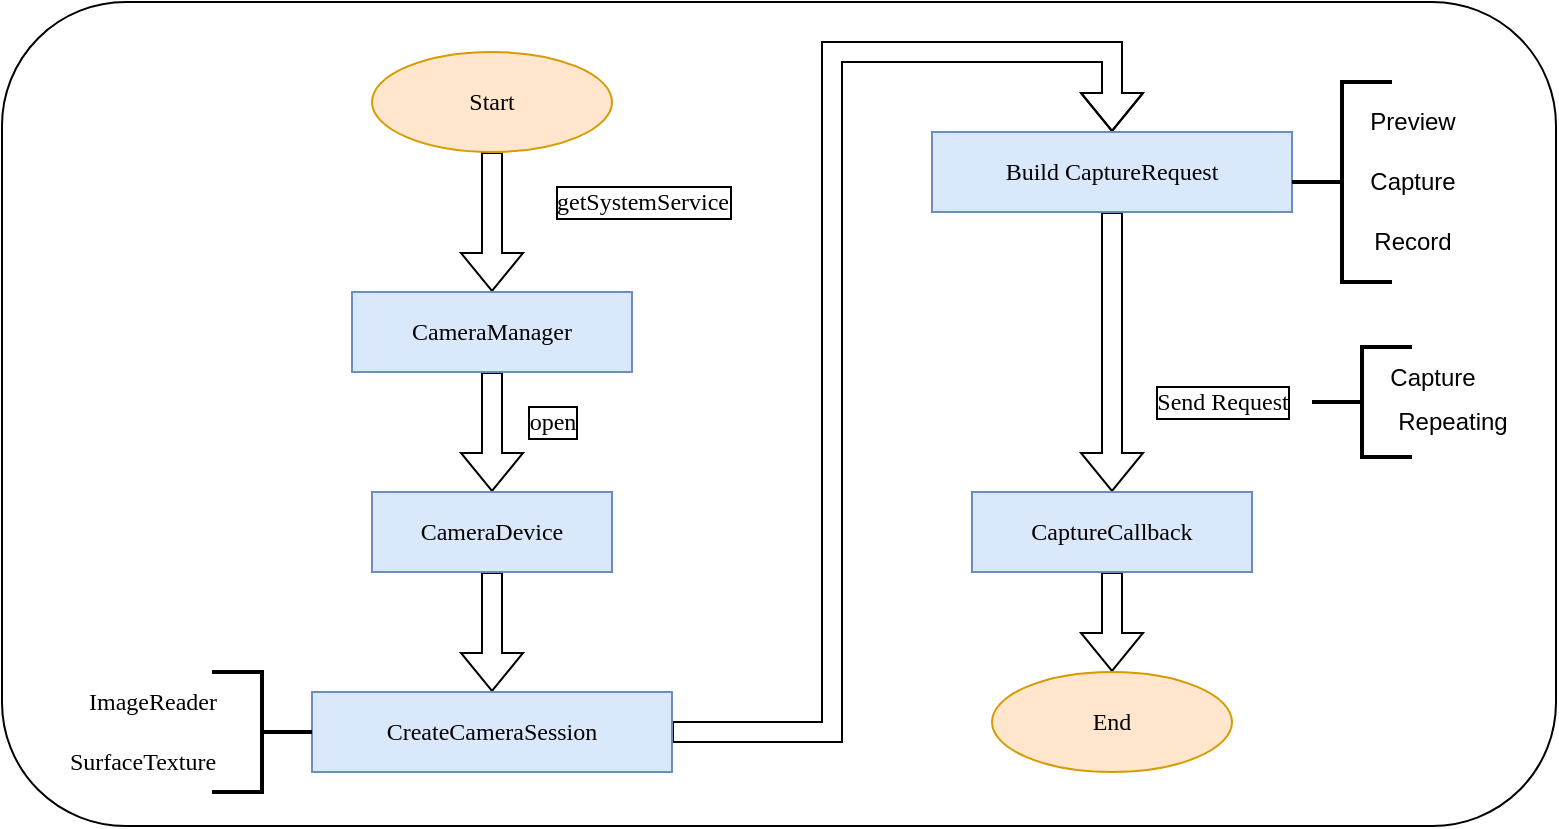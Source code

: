 <mxfile version="21.3.2" type="github">
  <diagram name="第 1 页" id="6-GciFRwSKA-PsZMYHV3">
    <mxGraphModel dx="1311" dy="74" grid="0" gridSize="10" guides="1" tooltips="1" connect="1" arrows="1" fold="1" page="0" pageScale="1" pageWidth="827" pageHeight="1169" math="0" shadow="0">
      <root>
        <mxCell id="0" />
        <mxCell id="1" parent="0" />
        <mxCell id="O8v1P4nGRKo8pIatumZE-4" value="" style="edgeStyle=orthogonalEdgeStyle;rounded=0;orthogonalLoop=1;jettySize=auto;html=1;shape=flexArrow;fontFamily=Times New Roman;" parent="1" source="O8v1P4nGRKo8pIatumZE-2" target="O8v1P4nGRKo8pIatumZE-3" edge="1">
          <mxGeometry relative="1" as="geometry" />
        </mxCell>
        <mxCell id="O8v1P4nGRKo8pIatumZE-2" value="Start" style="ellipse;whiteSpace=wrap;html=1;fillColor=#ffe6cc;strokeColor=#d79b00;fontFamily=Times New Roman;" parent="1" vertex="1">
          <mxGeometry x="90" y="570" width="120" height="50" as="geometry" />
        </mxCell>
        <mxCell id="O8v1P4nGRKo8pIatumZE-6" value="" style="edgeStyle=orthogonalEdgeStyle;rounded=0;orthogonalLoop=1;jettySize=auto;html=1;shape=flexArrow;fontFamily=Times New Roman;" parent="1" source="O8v1P4nGRKo8pIatumZE-3" target="O8v1P4nGRKo8pIatumZE-5" edge="1">
          <mxGeometry relative="1" as="geometry" />
        </mxCell>
        <mxCell id="O8v1P4nGRKo8pIatumZE-3" value="CameraManager" style="whiteSpace=wrap;html=1;fillColor=#dae8fc;strokeColor=#6c8ebf;fontFamily=Times New Roman;" parent="1" vertex="1">
          <mxGeometry x="80" y="690" width="140" height="40" as="geometry" />
        </mxCell>
        <mxCell id="O8v1P4nGRKo8pIatumZE-8" value="" style="edgeStyle=orthogonalEdgeStyle;rounded=0;orthogonalLoop=1;jettySize=auto;html=1;shape=flexArrow;fontFamily=Times New Roman;" parent="1" source="O8v1P4nGRKo8pIatumZE-5" target="O8v1P4nGRKo8pIatumZE-7" edge="1">
          <mxGeometry relative="1" as="geometry" />
        </mxCell>
        <mxCell id="O8v1P4nGRKo8pIatumZE-5" value="CameraDevice" style="whiteSpace=wrap;html=1;fillColor=#dae8fc;strokeColor=#6c8ebf;fontFamily=Times New Roman;" parent="1" vertex="1">
          <mxGeometry x="90" y="790" width="120" height="40" as="geometry" />
        </mxCell>
        <mxCell id="O8v1P4nGRKo8pIatumZE-11" value="" style="edgeStyle=orthogonalEdgeStyle;rounded=0;orthogonalLoop=1;jettySize=auto;html=1;entryX=0.5;entryY=0;entryDx=0;entryDy=0;shape=flexArrow;fontFamily=Times New Roman;" parent="1" source="O8v1P4nGRKo8pIatumZE-7" target="O8v1P4nGRKo8pIatumZE-12" edge="1">
          <mxGeometry relative="1" as="geometry">
            <mxPoint x="310" y="560" as="targetPoint" />
            <Array as="points">
              <mxPoint x="320" y="910" />
              <mxPoint x="320" y="570" />
              <mxPoint x="460" y="570" />
            </Array>
          </mxGeometry>
        </mxCell>
        <mxCell id="O8v1P4nGRKo8pIatumZE-7" value="CreateCameraSession" style="whiteSpace=wrap;html=1;fillColor=#dae8fc;strokeColor=#6c8ebf;fontFamily=Times New Roman;" parent="1" vertex="1">
          <mxGeometry x="60" y="890" width="180" height="40" as="geometry" />
        </mxCell>
        <mxCell id="O8v1P4nGRKo8pIatumZE-14" value="" style="edgeStyle=orthogonalEdgeStyle;rounded=0;orthogonalLoop=1;jettySize=auto;html=1;shape=flexArrow;fontFamily=Times New Roman;" parent="1" source="O8v1P4nGRKo8pIatumZE-12" target="O8v1P4nGRKo8pIatumZE-13" edge="1">
          <mxGeometry relative="1" as="geometry" />
        </mxCell>
        <mxCell id="O8v1P4nGRKo8pIatumZE-12" value="Build CaptureRequest" style="whiteSpace=wrap;html=1;fillColor=#dae8fc;strokeColor=#6c8ebf;fontFamily=Times New Roman;" parent="1" vertex="1">
          <mxGeometry x="370" y="610" width="180" height="40" as="geometry" />
        </mxCell>
        <mxCell id="O8v1P4nGRKo8pIatumZE-16" value="" style="edgeStyle=orthogonalEdgeStyle;rounded=0;orthogonalLoop=1;jettySize=auto;html=1;shape=flexArrow;fontFamily=Times New Roman;" parent="1" source="O8v1P4nGRKo8pIatumZE-13" target="O8v1P4nGRKo8pIatumZE-15" edge="1">
          <mxGeometry relative="1" as="geometry" />
        </mxCell>
        <mxCell id="O8v1P4nGRKo8pIatumZE-13" value="CaptureCallback" style="whiteSpace=wrap;html=1;fillColor=#dae8fc;strokeColor=#6c8ebf;fontFamily=Times New Roman;" parent="1" vertex="1">
          <mxGeometry x="390" y="790" width="140" height="40" as="geometry" />
        </mxCell>
        <mxCell id="O8v1P4nGRKo8pIatumZE-15" value="End" style="ellipse;whiteSpace=wrap;html=1;fillColor=#ffe6cc;strokeColor=#d79b00;fontFamily=Times New Roman;" parent="1" vertex="1">
          <mxGeometry x="400" y="880" width="120" height="50" as="geometry" />
        </mxCell>
        <mxCell id="O8v1P4nGRKo8pIatumZE-17" value="getSystemService" style="text;html=1;align=center;verticalAlign=middle;resizable=0;points=[];autosize=1;strokeColor=none;fillColor=none;fontFamily=Times New Roman;labelBorderColor=#000000;" parent="1" vertex="1">
          <mxGeometry x="155" y="630" width="140" height="30" as="geometry" />
        </mxCell>
        <mxCell id="O8v1P4nGRKo8pIatumZE-18" value="open" style="text;html=1;align=center;verticalAlign=middle;resizable=0;points=[];autosize=1;strokeColor=none;fillColor=none;fontFamily=Times New Roman;labelBorderColor=#000000;" parent="1" vertex="1">
          <mxGeometry x="155" y="740" width="50" height="30" as="geometry" />
        </mxCell>
        <mxCell id="O8v1P4nGRKo8pIatumZE-20" value="" style="strokeWidth=2;html=1;shape=mxgraph.flowchart.annotation_2;align=left;labelPosition=right;pointerEvents=1;direction=west;fontFamily=Times New Roman;" parent="1" vertex="1">
          <mxGeometry x="10" y="880" width="50" height="60" as="geometry" />
        </mxCell>
        <mxCell id="O8v1P4nGRKo8pIatumZE-21" value="ImageReader" style="text;html=1;align=center;verticalAlign=middle;resizable=0;points=[];autosize=1;strokeColor=none;fillColor=none;fontFamily=Times New Roman;" parent="1" vertex="1">
          <mxGeometry x="-75" y="880" width="110" height="30" as="geometry" />
        </mxCell>
        <mxCell id="O8v1P4nGRKo8pIatumZE-22" value="SurfaceTexture" style="text;html=1;align=center;verticalAlign=middle;resizable=0;points=[];autosize=1;strokeColor=none;fillColor=none;fontFamily=Times New Roman;" parent="1" vertex="1">
          <mxGeometry x="-85" y="910" width="120" height="30" as="geometry" />
        </mxCell>
        <mxCell id="O8v1P4nGRKo8pIatumZE-23" value="" style="strokeWidth=2;html=1;shape=mxgraph.flowchart.annotation_2;align=left;labelPosition=right;pointerEvents=1;" parent="1" vertex="1">
          <mxGeometry x="550" y="585" width="50" height="100" as="geometry" />
        </mxCell>
        <mxCell id="O8v1P4nGRKo8pIatumZE-24" value="Preview" style="text;html=1;align=center;verticalAlign=middle;resizable=0;points=[];autosize=1;strokeColor=none;fillColor=none;" parent="1" vertex="1">
          <mxGeometry x="570" y="590" width="80" height="30" as="geometry" />
        </mxCell>
        <mxCell id="O8v1P4nGRKo8pIatumZE-25" value="Capture" style="text;html=1;align=center;verticalAlign=middle;resizable=0;points=[];autosize=1;strokeColor=none;fillColor=none;" parent="1" vertex="1">
          <mxGeometry x="570" y="620" width="80" height="30" as="geometry" />
        </mxCell>
        <mxCell id="O8v1P4nGRKo8pIatumZE-26" value="Record" style="text;html=1;align=center;verticalAlign=middle;resizable=0;points=[];autosize=1;strokeColor=none;fillColor=none;" parent="1" vertex="1">
          <mxGeometry x="570" y="650" width="80" height="30" as="geometry" />
        </mxCell>
        <mxCell id="O8v1P4nGRKo8pIatumZE-27" value="Send Request" style="text;html=1;align=center;verticalAlign=middle;resizable=0;points=[];autosize=1;strokeColor=none;fillColor=none;fontFamily=Times New Roman;labelBorderColor=#000000;labelBackgroundColor=default;" parent="1" vertex="1">
          <mxGeometry x="460" y="730" width="110" height="30" as="geometry" />
        </mxCell>
        <mxCell id="O8v1P4nGRKo8pIatumZE-28" value="" style="strokeWidth=2;html=1;shape=mxgraph.flowchart.annotation_2;align=left;labelPosition=right;pointerEvents=1;" parent="1" vertex="1">
          <mxGeometry x="560" y="717.5" width="50" height="55" as="geometry" />
        </mxCell>
        <mxCell id="O8v1P4nGRKo8pIatumZE-29" value="Capture" style="text;html=1;align=center;verticalAlign=middle;resizable=0;points=[];autosize=1;strokeColor=none;fillColor=none;" parent="1" vertex="1">
          <mxGeometry x="580" y="717.5" width="80" height="30" as="geometry" />
        </mxCell>
        <mxCell id="O8v1P4nGRKo8pIatumZE-30" value="Repeating" style="text;html=1;align=center;verticalAlign=middle;resizable=0;points=[];autosize=1;strokeColor=none;fillColor=none;" parent="1" vertex="1">
          <mxGeometry x="580" y="740" width="100" height="30" as="geometry" />
        </mxCell>
        <mxCell id="O2gHu_G-wVOeYOfR2swo-3" value="" style="rounded=1;whiteSpace=wrap;html=1;fillColor=none;" vertex="1" parent="1">
          <mxGeometry x="-95" y="545" width="777" height="412" as="geometry" />
        </mxCell>
      </root>
    </mxGraphModel>
  </diagram>
</mxfile>
